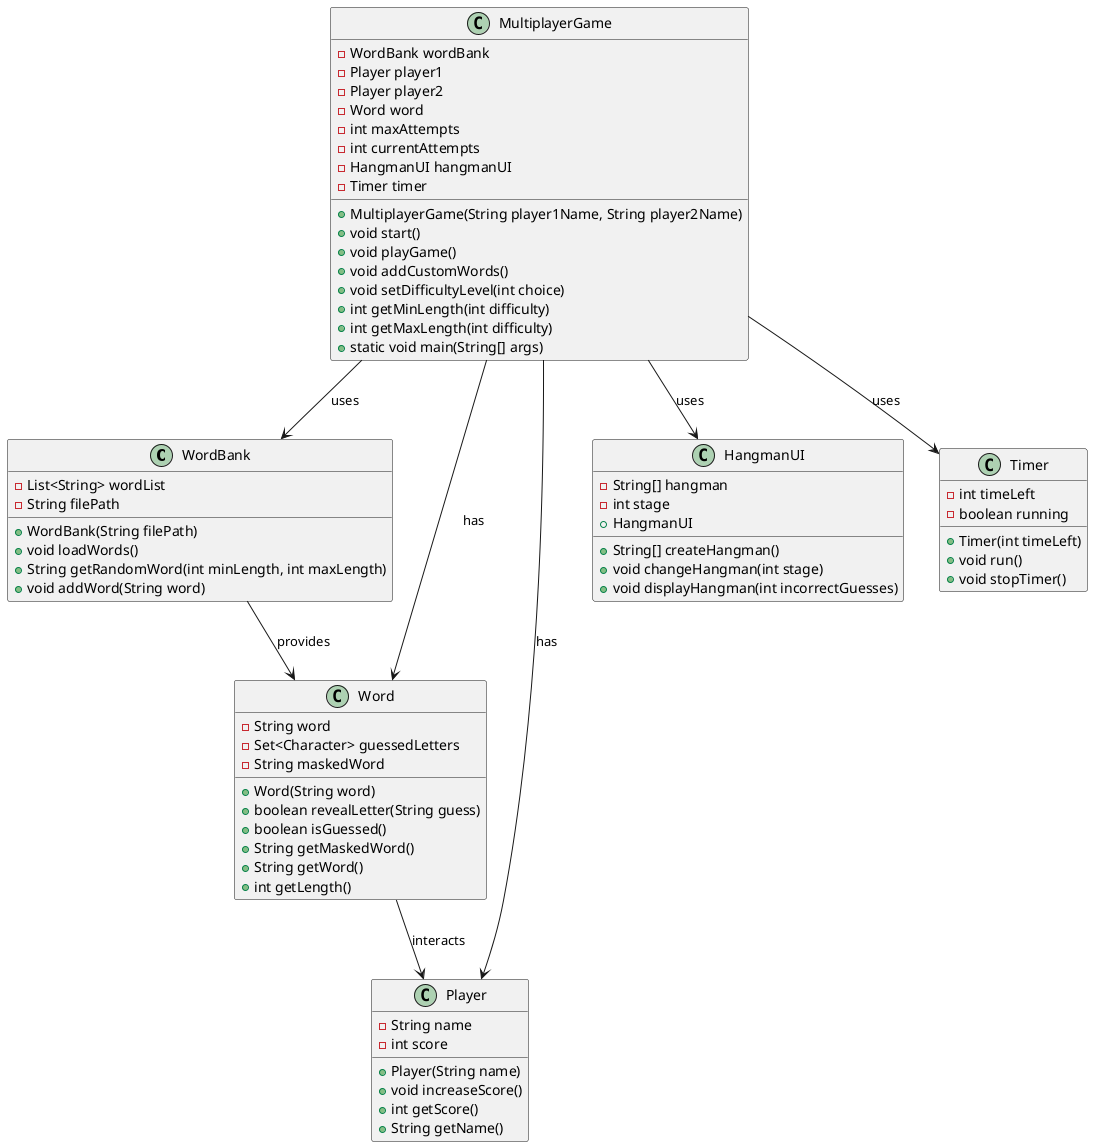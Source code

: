 @startuml

class WordBank {
    - List<String> wordList
    - String filePath
    + WordBank(String filePath)
    + void loadWords()
    + String getRandomWord(int minLength, int maxLength)
    + void addWord(String word)
}

class Player {
    - String name
    - int score
    + Player(String name)
    + void increaseScore()
    + int getScore()
    + String getName()
}

class Word {
    - String word
    - Set<Character> guessedLetters
    - String maskedWord
    + Word(String word)
    + boolean revealLetter(String guess)
    + boolean isGuessed()
    + String getMaskedWord()
    + String getWord()
    + int getLength()
}

class HangmanUI {
    - String[] hangman
    - int stage
    + HangmanUI
    + String[] createHangman()
    + void changeHangman(int stage)
    + void displayHangman(int incorrectGuesses)
}

class Timer {
    - int timeLeft
    - boolean running
    + Timer(int timeLeft)
    + void run()
    + void stopTimer()
}

class MultiplayerGame {
    - WordBank wordBank
    - Player player1
    - Player player2
    - Word word
    - int maxAttempts
    - int currentAttempts
    - HangmanUI hangmanUI
    - Timer timer
    + MultiplayerGame(String player1Name, String player2Name)
    + void start()
    + void playGame()
    + void addCustomWords()
    + void setDifficultyLevel(int choice)
    + int getMinLength(int difficulty)
    + int getMaxLength(int difficulty)
    + static void main(String[] args)
}

MultiplayerGame --> WordBank : uses
MultiplayerGame --> Player : has
MultiplayerGame --> Word : has
MultiplayerGame --> HangmanUI : uses
MultiplayerGame --> Timer : uses
WordBank --> Word : provides
Word --> Player : interacts

@enduml